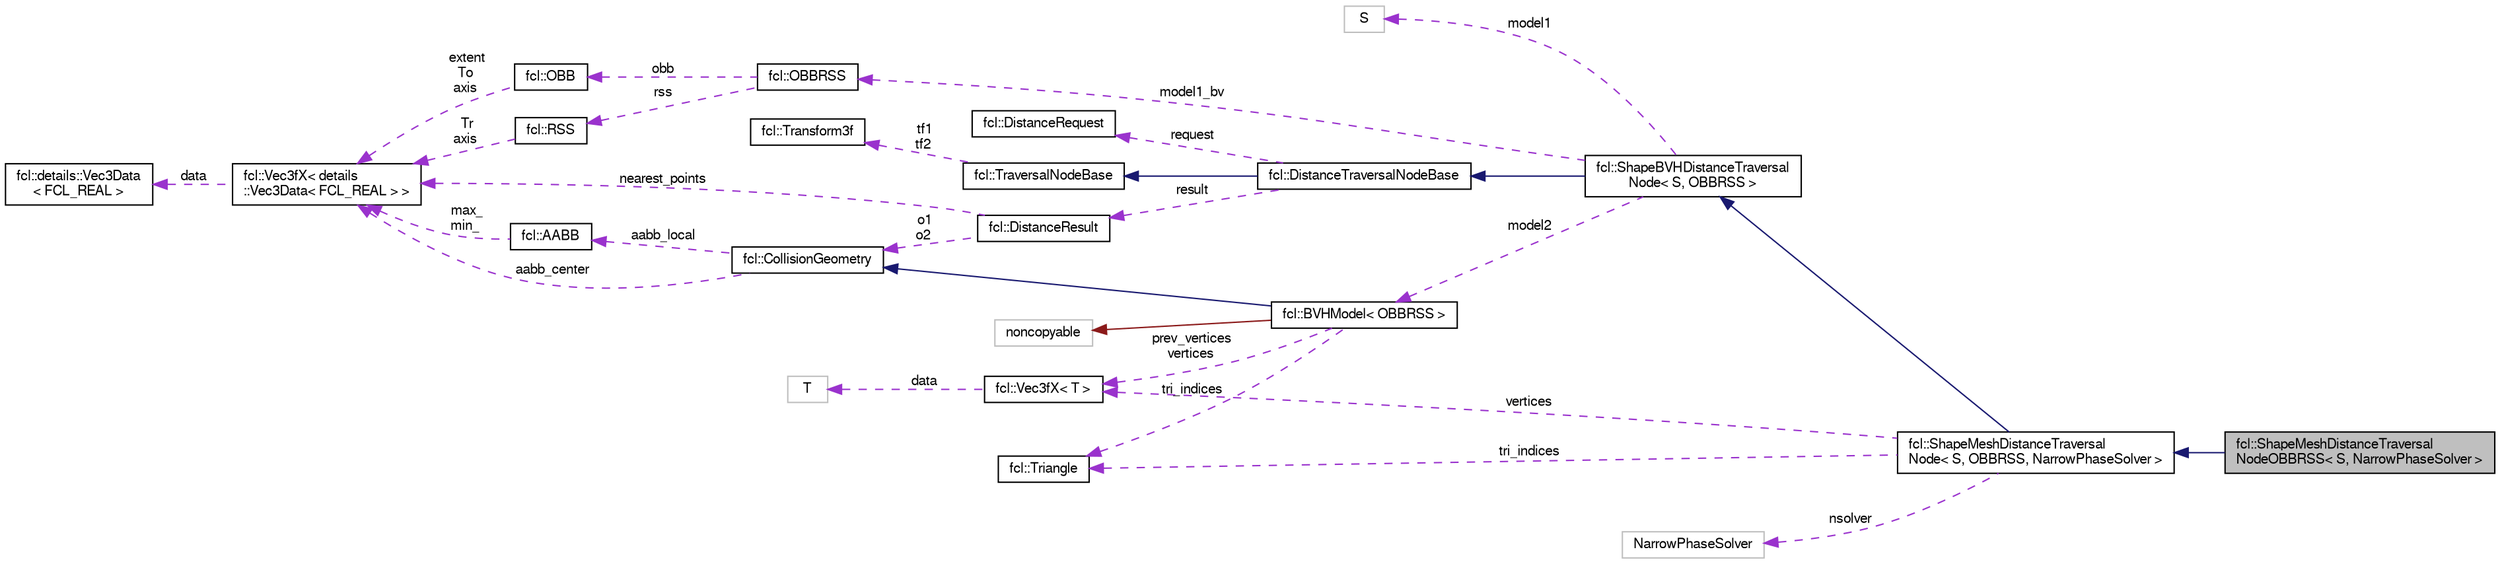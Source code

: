 digraph "fcl::ShapeMeshDistanceTraversalNodeOBBRSS&lt; S, NarrowPhaseSolver &gt;"
{
  edge [fontname="FreeSans",fontsize="10",labelfontname="FreeSans",labelfontsize="10"];
  node [fontname="FreeSans",fontsize="10",shape=record];
  rankdir="LR";
  Node1 [label="fcl::ShapeMeshDistanceTraversal\lNodeOBBRSS\< S, NarrowPhaseSolver \>",height=0.2,width=0.4,color="black", fillcolor="grey75", style="filled" fontcolor="black"];
  Node2 -> Node1 [dir="back",color="midnightblue",fontsize="10",style="solid",fontname="FreeSans"];
  Node2 [label="fcl::ShapeMeshDistanceTraversal\lNode\< S, OBBRSS, NarrowPhaseSolver \>",height=0.2,width=0.4,color="black", fillcolor="white", style="filled",URL="$a00187.html"];
  Node3 -> Node2 [dir="back",color="midnightblue",fontsize="10",style="solid",fontname="FreeSans"];
  Node3 [label="fcl::ShapeBVHDistanceTraversal\lNode\< S, OBBRSS \>",height=0.2,width=0.4,color="black", fillcolor="white", style="filled",URL="$a00175.html"];
  Node4 -> Node3 [dir="back",color="midnightblue",fontsize="10",style="solid",fontname="FreeSans"];
  Node4 [label="fcl::DistanceTraversalNodeBase",height=0.2,width=0.4,color="black", fillcolor="white", style="filled",URL="$a00046.html",tooltip="Node structure encoding the information required for distance traversal. "];
  Node5 -> Node4 [dir="back",color="midnightblue",fontsize="10",style="solid",fontname="FreeSans"];
  Node5 [label="fcl::TraversalNodeBase",height=0.2,width=0.4,color="black", fillcolor="white", style="filled",URL="$a00214.html",tooltip="Node structure encoding the information required for traversal. "];
  Node6 -> Node5 [dir="back",color="darkorchid3",fontsize="10",style="dashed",label=" tf1\ntf2" ,fontname="FreeSans"];
  Node6 [label="fcl::Transform3f",height=0.2,width=0.4,color="black", fillcolor="white", style="filled",URL="$a00212.html",tooltip="Simple transform class used locally by InterpMotion. "];
  Node7 -> Node4 [dir="back",color="darkorchid3",fontsize="10",style="dashed",label=" result" ,fontname="FreeSans"];
  Node7 [label="fcl::DistanceResult",height=0.2,width=0.4,color="black", fillcolor="white", style="filled",URL="$a00045.html",tooltip="distance result "];
  Node8 -> Node7 [dir="back",color="darkorchid3",fontsize="10",style="dashed",label=" nearest_points" ,fontname="FreeSans"];
  Node8 [label="fcl::Vec3fX\< details\l::Vec3Data\< FCL_REAL \> \>",height=0.2,width=0.4,color="black", fillcolor="white", style="filled",URL="$a00223.html"];
  Node9 -> Node8 [dir="back",color="darkorchid3",fontsize="10",style="dashed",label=" data" ,fontname="FreeSans"];
  Node9 [label="fcl::details::Vec3Data\l\< FCL_REAL \>",height=0.2,width=0.4,color="black", fillcolor="white", style="filled",URL="$a00222.html"];
  Node10 -> Node7 [dir="back",color="darkorchid3",fontsize="10",style="dashed",label=" o1\no2" ,fontname="FreeSans"];
  Node10 [label="fcl::CollisionGeometry",height=0.2,width=0.4,color="black", fillcolor="white", style="filled",URL="$a00028.html",tooltip="The geometry for the object for collision or distance computation. "];
  Node8 -> Node10 [dir="back",color="darkorchid3",fontsize="10",style="dashed",label=" aabb_center" ,fontname="FreeSans"];
  Node11 -> Node10 [dir="back",color="darkorchid3",fontsize="10",style="dashed",label=" aabb_local" ,fontname="FreeSans"];
  Node11 [label="fcl::AABB",height=0.2,width=0.4,color="black", fillcolor="white", style="filled",URL="$a00003.html",tooltip="A class describing the AABB collision structure, which is a box in 3D space determined by two diagona..."];
  Node8 -> Node11 [dir="back",color="darkorchid3",fontsize="10",style="dashed",label=" max_\nmin_" ,fontname="FreeSans"];
  Node12 -> Node4 [dir="back",color="darkorchid3",fontsize="10",style="dashed",label=" request" ,fontname="FreeSans"];
  Node12 [label="fcl::DistanceRequest",height=0.2,width=0.4,color="black", fillcolor="white", style="filled",URL="$a00044.html",tooltip="request to the distance computation "];
  Node13 -> Node3 [dir="back",color="darkorchid3",fontsize="10",style="dashed",label=" model2" ,fontname="FreeSans"];
  Node13 [label="fcl::BVHModel\< OBBRSS \>",height=0.2,width=0.4,color="black", fillcolor="white", style="filled",URL="$a00018.html"];
  Node10 -> Node13 [dir="back",color="midnightblue",fontsize="10",style="solid",fontname="FreeSans"];
  Node14 -> Node13 [dir="back",color="firebrick4",fontsize="10",style="solid",fontname="FreeSans"];
  Node14 [label="noncopyable",height=0.2,width=0.4,color="grey75", fillcolor="white", style="filled"];
  Node15 -> Node13 [dir="back",color="darkorchid3",fontsize="10",style="dashed",label=" prev_vertices\nvertices" ,fontname="FreeSans"];
  Node15 [label="fcl::Vec3fX\< T \>",height=0.2,width=0.4,color="black", fillcolor="white", style="filled",URL="$a00223.html",tooltip="Vector3 class wrapper. The core data is in the template parameter class. "];
  Node16 -> Node15 [dir="back",color="darkorchid3",fontsize="10",style="dashed",label=" data" ,fontname="FreeSans"];
  Node16 [label="T",height=0.2,width=0.4,color="grey75", fillcolor="white", style="filled"];
  Node17 -> Node13 [dir="back",color="darkorchid3",fontsize="10",style="dashed",label=" tri_indices" ,fontname="FreeSans"];
  Node17 [label="fcl::Triangle",height=0.2,width=0.4,color="black", fillcolor="white", style="filled",URL="$a00215.html",tooltip="Triangle with 3 indices for points. "];
  Node18 -> Node3 [dir="back",color="darkorchid3",fontsize="10",style="dashed",label=" model1_bv" ,fontname="FreeSans"];
  Node18 [label="fcl::OBBRSS",height=0.2,width=0.4,color="black", fillcolor="white", style="filled",URL="$a00135.html",tooltip="Class merging the OBB and RSS, can handle collision and distance simultaneously. "];
  Node19 -> Node18 [dir="back",color="darkorchid3",fontsize="10",style="dashed",label=" obb" ,fontname="FreeSans"];
  Node19 [label="fcl::OBB",height=0.2,width=0.4,color="black", fillcolor="white", style="filled",URL="$a00134.html",tooltip="Oriented bounding box class. "];
  Node8 -> Node19 [dir="back",color="darkorchid3",fontsize="10",style="dashed",label=" extent\nTo\naxis" ,fontname="FreeSans"];
  Node20 -> Node18 [dir="back",color="darkorchid3",fontsize="10",style="dashed",label=" rss" ,fontname="FreeSans"];
  Node20 [label="fcl::RSS",height=0.2,width=0.4,color="black", fillcolor="white", style="filled",URL="$a00156.html",tooltip="A class for rectangle sphere-swept bounding volume. "];
  Node8 -> Node20 [dir="back",color="darkorchid3",fontsize="10",style="dashed",label=" Tr\naxis" ,fontname="FreeSans"];
  Node21 -> Node3 [dir="back",color="darkorchid3",fontsize="10",style="dashed",label=" model1" ,fontname="FreeSans"];
  Node21 [label="S",height=0.2,width=0.4,color="grey75", fillcolor="white", style="filled"];
  Node22 -> Node2 [dir="back",color="darkorchid3",fontsize="10",style="dashed",label=" nsolver" ,fontname="FreeSans"];
  Node22 [label="NarrowPhaseSolver",height=0.2,width=0.4,color="grey75", fillcolor="white", style="filled"];
  Node15 -> Node2 [dir="back",color="darkorchid3",fontsize="10",style="dashed",label=" vertices" ,fontname="FreeSans"];
  Node17 -> Node2 [dir="back",color="darkorchid3",fontsize="10",style="dashed",label=" tri_indices" ,fontname="FreeSans"];
}
